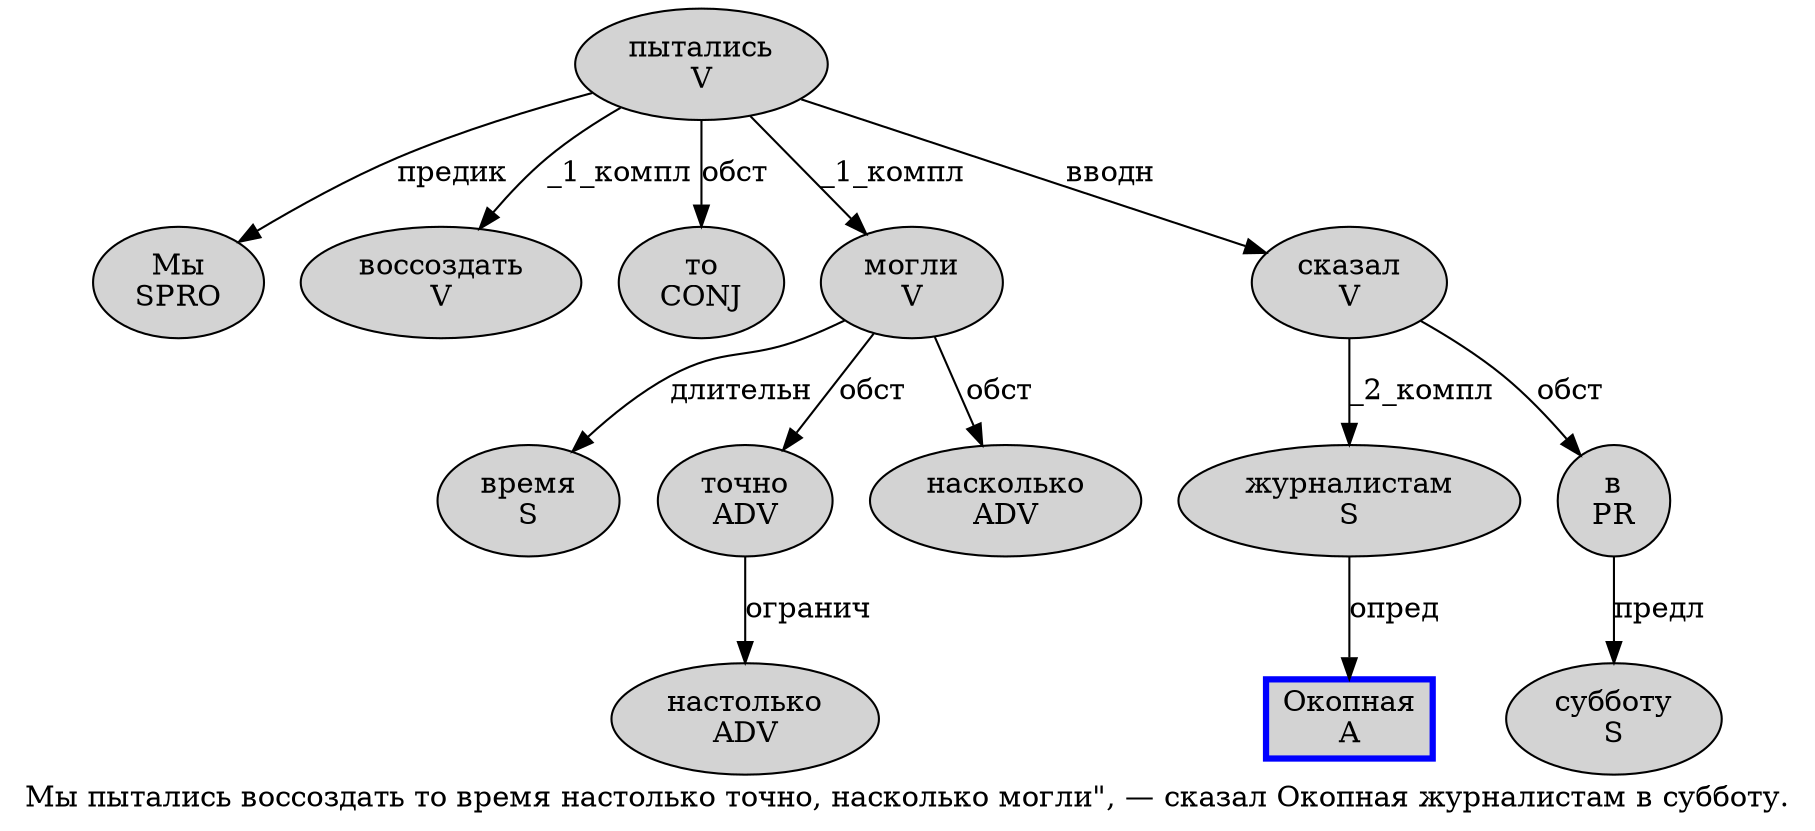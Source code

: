digraph SENTENCE_1427 {
	graph [label="Мы пытались воссоздать то время настолько точно, насколько могли\", — сказал Окопная журналистам в субботу."]
	node [style=filled]
		0 [label="Мы
SPRO" color="" fillcolor=lightgray penwidth=1 shape=ellipse]
		1 [label="пытались
V" color="" fillcolor=lightgray penwidth=1 shape=ellipse]
		2 [label="воссоздать
V" color="" fillcolor=lightgray penwidth=1 shape=ellipse]
		3 [label="то
CONJ" color="" fillcolor=lightgray penwidth=1 shape=ellipse]
		4 [label="время
S" color="" fillcolor=lightgray penwidth=1 shape=ellipse]
		5 [label="настолько
ADV" color="" fillcolor=lightgray penwidth=1 shape=ellipse]
		6 [label="точно
ADV" color="" fillcolor=lightgray penwidth=1 shape=ellipse]
		8 [label="насколько
ADV" color="" fillcolor=lightgray penwidth=1 shape=ellipse]
		9 [label="могли
V" color="" fillcolor=lightgray penwidth=1 shape=ellipse]
		13 [label="сказал
V" color="" fillcolor=lightgray penwidth=1 shape=ellipse]
		14 [label="Окопная
A" color=blue fillcolor=lightgray penwidth=3 shape=box]
		15 [label="журналистам
S" color="" fillcolor=lightgray penwidth=1 shape=ellipse]
		16 [label="в
PR" color="" fillcolor=lightgray penwidth=1 shape=ellipse]
		17 [label="субботу
S" color="" fillcolor=lightgray penwidth=1 shape=ellipse]
			1 -> 0 [label="предик"]
			1 -> 2 [label="_1_компл"]
			1 -> 3 [label="обст"]
			1 -> 9 [label="_1_компл"]
			1 -> 13 [label="вводн"]
			13 -> 15 [label="_2_компл"]
			13 -> 16 [label="обст"]
			15 -> 14 [label="опред"]
			16 -> 17 [label="предл"]
			6 -> 5 [label="огранич"]
			9 -> 4 [label="длительн"]
			9 -> 6 [label="обст"]
			9 -> 8 [label="обст"]
}